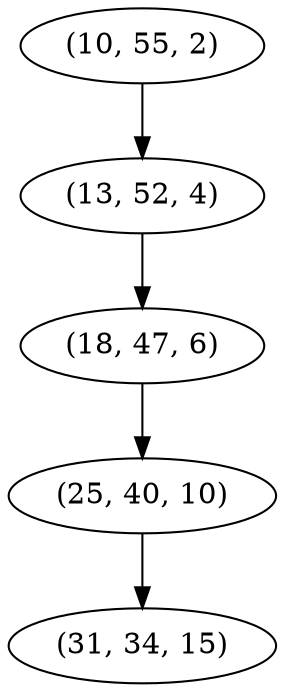 digraph tree {
    "(10, 55, 2)";
    "(13, 52, 4)";
    "(18, 47, 6)";
    "(25, 40, 10)";
    "(31, 34, 15)";
    "(10, 55, 2)" -> "(13, 52, 4)";
    "(13, 52, 4)" -> "(18, 47, 6)";
    "(18, 47, 6)" -> "(25, 40, 10)";
    "(25, 40, 10)" -> "(31, 34, 15)";
}
